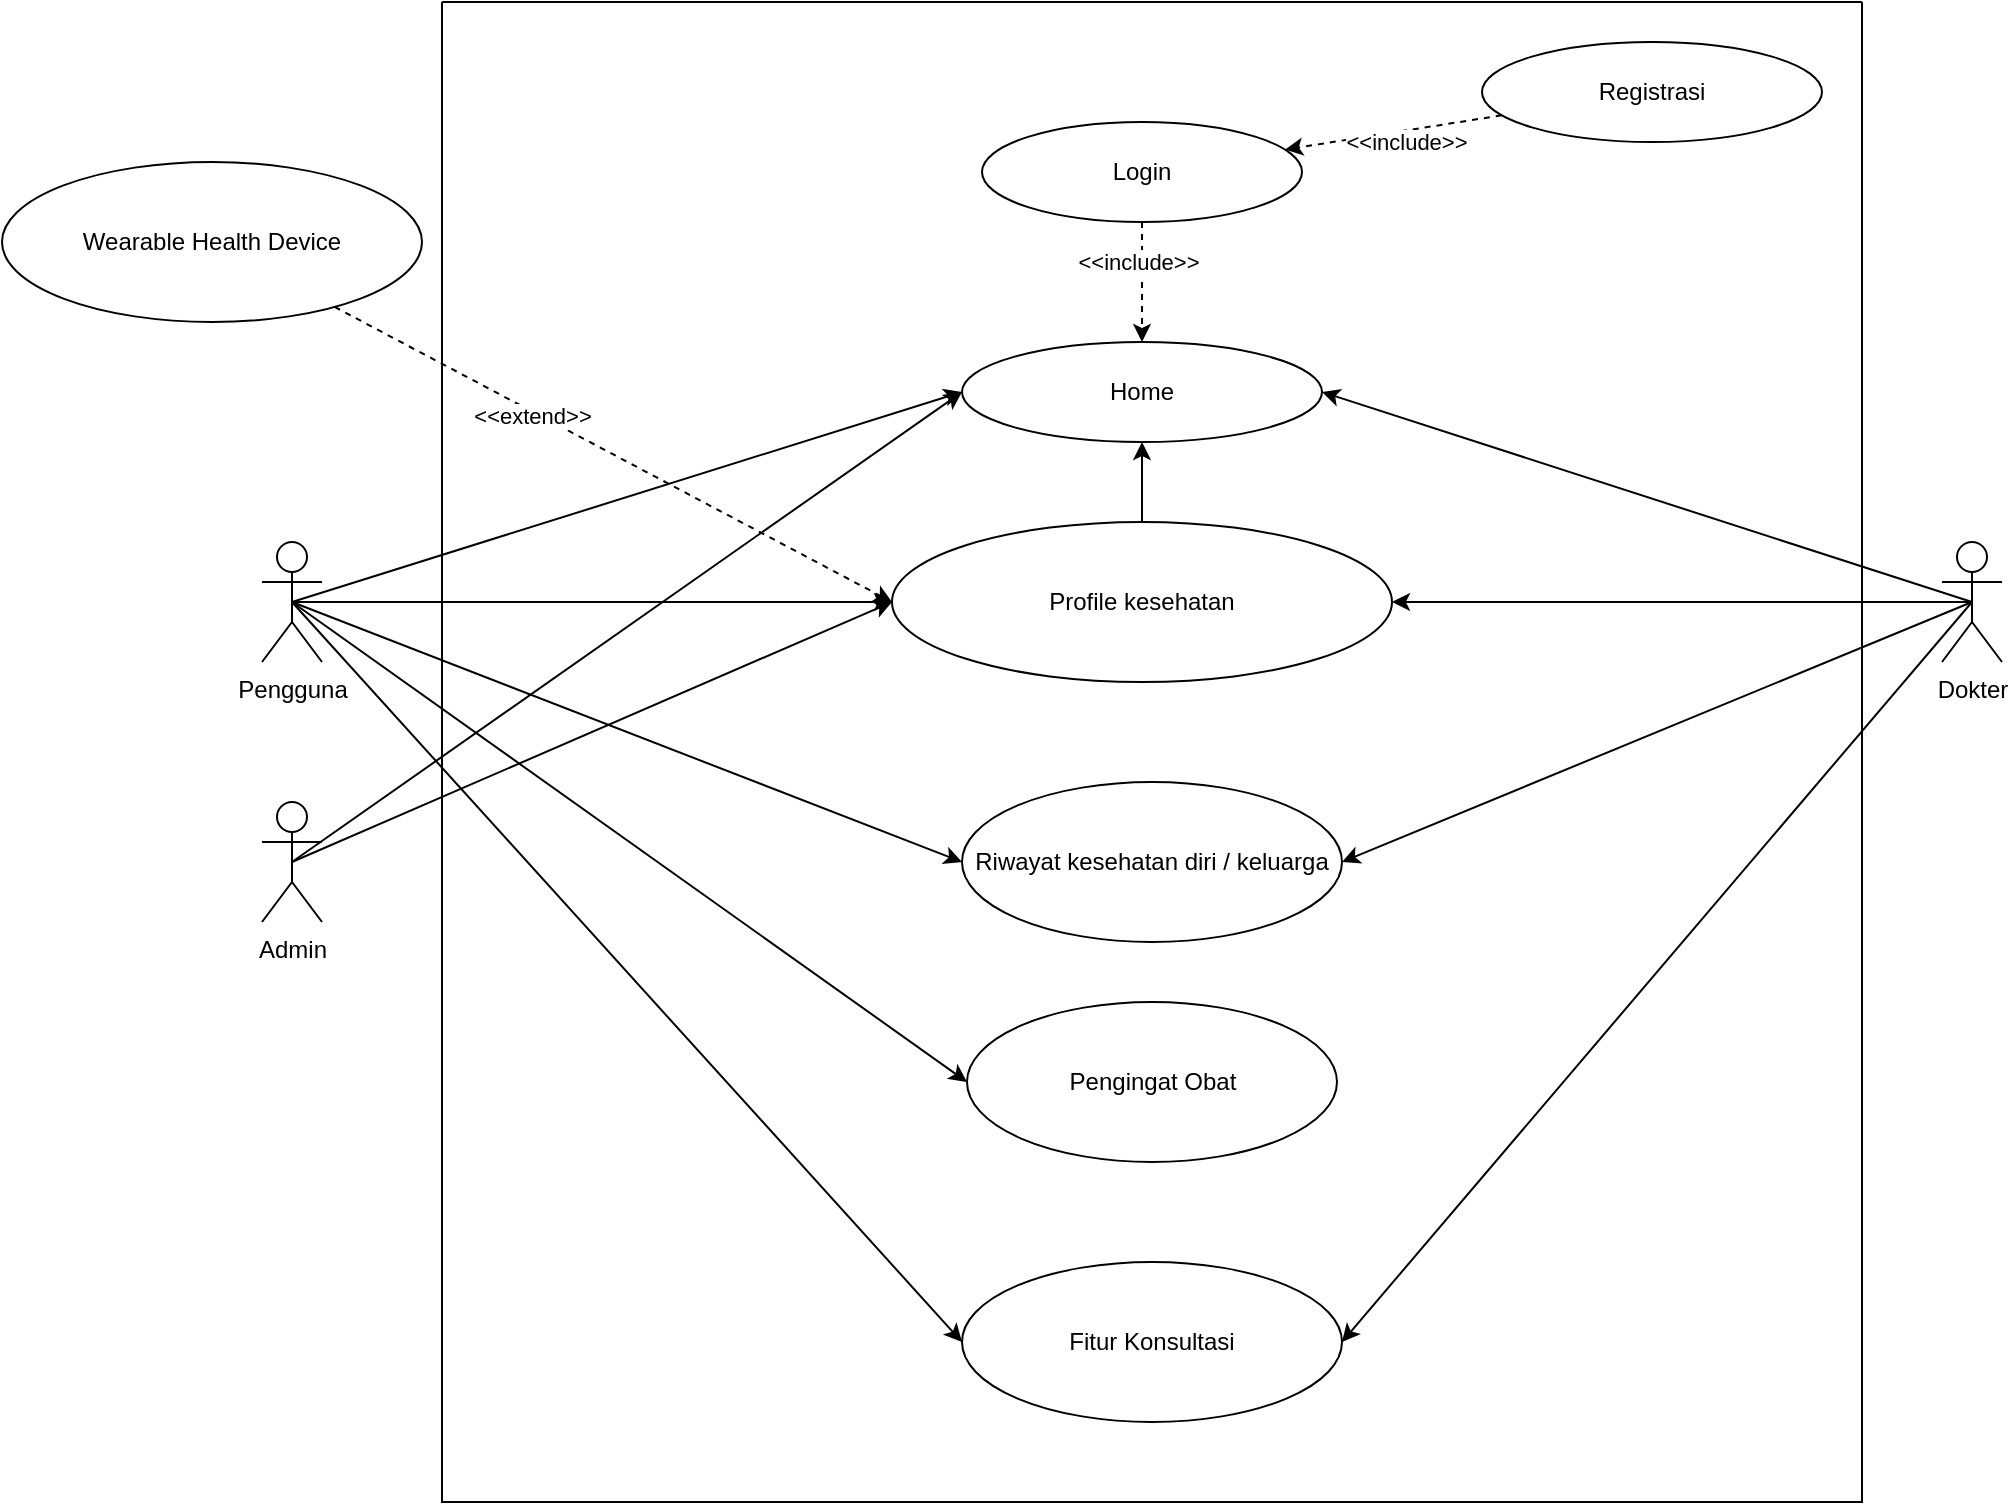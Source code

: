 <mxfile version="24.7.10">
  <diagram name="Page-1" id="B0hmuPbm0VEshT8cctYc">
    <mxGraphModel dx="1669" dy="1815" grid="1" gridSize="10" guides="1" tooltips="1" connect="1" arrows="1" fold="1" page="1" pageScale="1" pageWidth="850" pageHeight="1100" math="0" shadow="0">
      <root>
        <mxCell id="0" />
        <mxCell id="1" parent="0" />
        <mxCell id="uNBusU7-LIBpm6ln_LhO-8" style="rounded=0;orthogonalLoop=1;jettySize=auto;html=1;entryX=0;entryY=0.5;entryDx=0;entryDy=0;exitX=0.5;exitY=0.5;exitDx=0;exitDy=0;exitPerimeter=0;" parent="1" source="uNBusU7-LIBpm6ln_LhO-1" target="uNBusU7-LIBpm6ln_LhO-9" edge="1">
          <mxGeometry relative="1" as="geometry">
            <mxPoint x="170" y="-80" as="sourcePoint" />
          </mxGeometry>
        </mxCell>
        <mxCell id="uNBusU7-LIBpm6ln_LhO-23" style="rounded=0;orthogonalLoop=1;jettySize=auto;html=1;exitX=0.5;exitY=0.5;exitDx=0;exitDy=0;exitPerimeter=0;" parent="1" source="uNBusU7-LIBpm6ln_LhO-1" target="uNBusU7-LIBpm6ln_LhO-17" edge="1">
          <mxGeometry relative="1" as="geometry" />
        </mxCell>
        <mxCell id="uNBusU7-LIBpm6ln_LhO-27" style="rounded=0;orthogonalLoop=1;jettySize=auto;html=1;entryX=0;entryY=0.5;entryDx=0;entryDy=0;exitX=0.5;exitY=0.5;exitDx=0;exitDy=0;exitPerimeter=0;" parent="1" source="uNBusU7-LIBpm6ln_LhO-1" target="uNBusU7-LIBpm6ln_LhO-25" edge="1">
          <mxGeometry relative="1" as="geometry" />
        </mxCell>
        <mxCell id="uNBusU7-LIBpm6ln_LhO-29" style="rounded=0;orthogonalLoop=1;jettySize=auto;html=1;entryX=0;entryY=0.5;entryDx=0;entryDy=0;exitX=0.5;exitY=0.5;exitDx=0;exitDy=0;exitPerimeter=0;" parent="1" source="uNBusU7-LIBpm6ln_LhO-1" target="uNBusU7-LIBpm6ln_LhO-26" edge="1">
          <mxGeometry relative="1" as="geometry" />
        </mxCell>
        <mxCell id="uNBusU7-LIBpm6ln_LhO-31" style="rounded=0;orthogonalLoop=1;jettySize=auto;html=1;entryX=0;entryY=0.5;entryDx=0;entryDy=0;exitX=0.5;exitY=0.5;exitDx=0;exitDy=0;exitPerimeter=0;" parent="1" source="uNBusU7-LIBpm6ln_LhO-1" target="uNBusU7-LIBpm6ln_LhO-24" edge="1">
          <mxGeometry relative="1" as="geometry" />
        </mxCell>
        <mxCell id="uNBusU7-LIBpm6ln_LhO-1" value="Pengguna" style="shape=umlActor;verticalLabelPosition=bottom;verticalAlign=top;html=1;outlineConnect=0;" parent="1" vertex="1">
          <mxGeometry x="140" y="-100" width="30" height="60" as="geometry" />
        </mxCell>
        <mxCell id="uNBusU7-LIBpm6ln_LhO-19" style="rounded=0;orthogonalLoop=1;jettySize=auto;html=1;entryX=0;entryY=0.5;entryDx=0;entryDy=0;exitX=0.5;exitY=0.5;exitDx=0;exitDy=0;exitPerimeter=0;" parent="1" source="uNBusU7-LIBpm6ln_LhO-2" target="uNBusU7-LIBpm6ln_LhO-17" edge="1">
          <mxGeometry relative="1" as="geometry" />
        </mxCell>
        <mxCell id="uNBusU7-LIBpm6ln_LhO-2" value="Admin" style="shape=umlActor;verticalLabelPosition=bottom;verticalAlign=top;html=1;outlineConnect=0;" parent="1" vertex="1">
          <mxGeometry x="140" y="30" width="30" height="60" as="geometry" />
        </mxCell>
        <mxCell id="uNBusU7-LIBpm6ln_LhO-11" style="rounded=0;orthogonalLoop=1;jettySize=auto;html=1;entryX=1;entryY=0.5;entryDx=0;entryDy=0;exitX=0.5;exitY=0.5;exitDx=0;exitDy=0;exitPerimeter=0;" parent="1" source="uNBusU7-LIBpm6ln_LhO-3" target="uNBusU7-LIBpm6ln_LhO-9" edge="1">
          <mxGeometry relative="1" as="geometry" />
        </mxCell>
        <mxCell id="uNBusU7-LIBpm6ln_LhO-20" style="rounded=0;orthogonalLoop=1;jettySize=auto;html=1;entryX=1;entryY=0.5;entryDx=0;entryDy=0;exitX=0.5;exitY=0.5;exitDx=0;exitDy=0;exitPerimeter=0;" parent="1" source="uNBusU7-LIBpm6ln_LhO-3" target="uNBusU7-LIBpm6ln_LhO-17" edge="1">
          <mxGeometry relative="1" as="geometry" />
        </mxCell>
        <mxCell id="uNBusU7-LIBpm6ln_LhO-28" style="rounded=0;orthogonalLoop=1;jettySize=auto;html=1;entryX=1;entryY=0.5;entryDx=0;entryDy=0;exitX=0.5;exitY=0.5;exitDx=0;exitDy=0;exitPerimeter=0;" parent="1" source="uNBusU7-LIBpm6ln_LhO-3" target="uNBusU7-LIBpm6ln_LhO-25" edge="1">
          <mxGeometry relative="1" as="geometry" />
        </mxCell>
        <mxCell id="uNBusU7-LIBpm6ln_LhO-30" style="rounded=0;orthogonalLoop=1;jettySize=auto;html=1;entryX=1;entryY=0.5;entryDx=0;entryDy=0;exitX=0.5;exitY=0.5;exitDx=0;exitDy=0;exitPerimeter=0;" parent="1" source="uNBusU7-LIBpm6ln_LhO-3" target="uNBusU7-LIBpm6ln_LhO-24" edge="1">
          <mxGeometry relative="1" as="geometry" />
        </mxCell>
        <mxCell id="uNBusU7-LIBpm6ln_LhO-3" value="Dokter" style="shape=umlActor;verticalLabelPosition=bottom;verticalAlign=top;html=1;outlineConnect=0;" parent="1" vertex="1">
          <mxGeometry x="980" y="-100" width="30" height="60" as="geometry" />
        </mxCell>
        <mxCell id="uNBusU7-LIBpm6ln_LhO-6" value="" style="swimlane;startSize=0;" parent="1" vertex="1">
          <mxGeometry x="230" y="-370" width="710" height="750" as="geometry" />
        </mxCell>
        <mxCell id="uNBusU7-LIBpm6ln_LhO-12" style="rounded=0;orthogonalLoop=1;jettySize=auto;html=1;dashed=1;" parent="uNBusU7-LIBpm6ln_LhO-6" source="uNBusU7-LIBpm6ln_LhO-7" target="uNBusU7-LIBpm6ln_LhO-9" edge="1">
          <mxGeometry relative="1" as="geometry" />
        </mxCell>
        <mxCell id="uNBusU7-LIBpm6ln_LhO-13" value="&amp;lt;&amp;lt;include&amp;gt;&amp;gt;" style="edgeLabel;html=1;align=center;verticalAlign=middle;resizable=0;points=[];" parent="uNBusU7-LIBpm6ln_LhO-12" vertex="1" connectable="0">
          <mxGeometry x="-0.345" y="-2" relative="1" as="geometry">
            <mxPoint as="offset" />
          </mxGeometry>
        </mxCell>
        <mxCell id="uNBusU7-LIBpm6ln_LhO-7" value="Login" style="ellipse;whiteSpace=wrap;html=1;" parent="uNBusU7-LIBpm6ln_LhO-6" vertex="1">
          <mxGeometry x="270" y="60" width="160" height="50" as="geometry" />
        </mxCell>
        <mxCell id="uNBusU7-LIBpm6ln_LhO-9" value="Home" style="ellipse;whiteSpace=wrap;html=1;" parent="uNBusU7-LIBpm6ln_LhO-6" vertex="1">
          <mxGeometry x="260" y="170" width="180" height="50" as="geometry" />
        </mxCell>
        <mxCell id="uNBusU7-LIBpm6ln_LhO-18" style="rounded=0;orthogonalLoop=1;jettySize=auto;html=1;" parent="uNBusU7-LIBpm6ln_LhO-6" source="uNBusU7-LIBpm6ln_LhO-17" target="uNBusU7-LIBpm6ln_LhO-9" edge="1">
          <mxGeometry relative="1" as="geometry" />
        </mxCell>
        <mxCell id="uNBusU7-LIBpm6ln_LhO-17" value="Profile kesehatan" style="ellipse;whiteSpace=wrap;html=1;" parent="uNBusU7-LIBpm6ln_LhO-6" vertex="1">
          <mxGeometry x="225" y="260" width="250" height="80" as="geometry" />
        </mxCell>
        <mxCell id="uNBusU7-LIBpm6ln_LhO-24" value="Fitur Konsultasi" style="ellipse;whiteSpace=wrap;html=1;" parent="uNBusU7-LIBpm6ln_LhO-6" vertex="1">
          <mxGeometry x="260" y="630" width="190" height="80" as="geometry" />
        </mxCell>
        <mxCell id="uNBusU7-LIBpm6ln_LhO-25" value="Riwayat kesehatan diri / keluarga" style="ellipse;whiteSpace=wrap;html=1;" parent="uNBusU7-LIBpm6ln_LhO-6" vertex="1">
          <mxGeometry x="260" y="390" width="190" height="80" as="geometry" />
        </mxCell>
        <mxCell id="uNBusU7-LIBpm6ln_LhO-26" value="Pengingat Obat" style="ellipse;whiteSpace=wrap;html=1;" parent="uNBusU7-LIBpm6ln_LhO-6" vertex="1">
          <mxGeometry x="262.5" y="500" width="185" height="80" as="geometry" />
        </mxCell>
        <mxCell id="uNBusU7-LIBpm6ln_LhO-14" value="Registrasi" style="ellipse;whiteSpace=wrap;html=1;" parent="uNBusU7-LIBpm6ln_LhO-6" vertex="1">
          <mxGeometry x="520" y="20" width="170" height="50" as="geometry" />
        </mxCell>
        <mxCell id="uNBusU7-LIBpm6ln_LhO-15" style="rounded=0;orthogonalLoop=1;jettySize=auto;html=1;dashed=1;" parent="uNBusU7-LIBpm6ln_LhO-6" source="uNBusU7-LIBpm6ln_LhO-14" target="uNBusU7-LIBpm6ln_LhO-7" edge="1">
          <mxGeometry relative="1" as="geometry" />
        </mxCell>
        <mxCell id="uNBusU7-LIBpm6ln_LhO-16" value="&amp;lt;&amp;lt;include&amp;gt;&amp;gt;" style="edgeLabel;html=1;align=center;verticalAlign=middle;resizable=0;points=[];" parent="uNBusU7-LIBpm6ln_LhO-15" vertex="1" connectable="0">
          <mxGeometry x="-0.101" y="5" relative="1" as="geometry">
            <mxPoint as="offset" />
          </mxGeometry>
        </mxCell>
        <mxCell id="uNBusU7-LIBpm6ln_LhO-10" style="rounded=0;orthogonalLoop=1;jettySize=auto;html=1;entryX=0;entryY=0.5;entryDx=0;entryDy=0;exitX=0.5;exitY=0.5;exitDx=0;exitDy=0;exitPerimeter=0;" parent="1" source="uNBusU7-LIBpm6ln_LhO-2" target="uNBusU7-LIBpm6ln_LhO-9" edge="1">
          <mxGeometry relative="1" as="geometry" />
        </mxCell>
        <mxCell id="uNBusU7-LIBpm6ln_LhO-33" style="rounded=0;orthogonalLoop=1;jettySize=auto;html=1;entryX=0;entryY=0.5;entryDx=0;entryDy=0;dashed=1;" parent="1" source="uNBusU7-LIBpm6ln_LhO-32" target="uNBusU7-LIBpm6ln_LhO-17" edge="1">
          <mxGeometry relative="1" as="geometry" />
        </mxCell>
        <mxCell id="uNBusU7-LIBpm6ln_LhO-34" value="&amp;lt;&amp;lt;extend&amp;gt;&amp;gt;" style="edgeLabel;html=1;align=center;verticalAlign=middle;resizable=0;points=[];" parent="uNBusU7-LIBpm6ln_LhO-33" vertex="1" connectable="0">
          <mxGeometry x="-0.286" y="-2" relative="1" as="geometry">
            <mxPoint as="offset" />
          </mxGeometry>
        </mxCell>
        <mxCell id="uNBusU7-LIBpm6ln_LhO-32" value="Wearable Health Device" style="ellipse;whiteSpace=wrap;html=1;" parent="1" vertex="1">
          <mxGeometry x="10" y="-290" width="210" height="80" as="geometry" />
        </mxCell>
      </root>
    </mxGraphModel>
  </diagram>
</mxfile>
